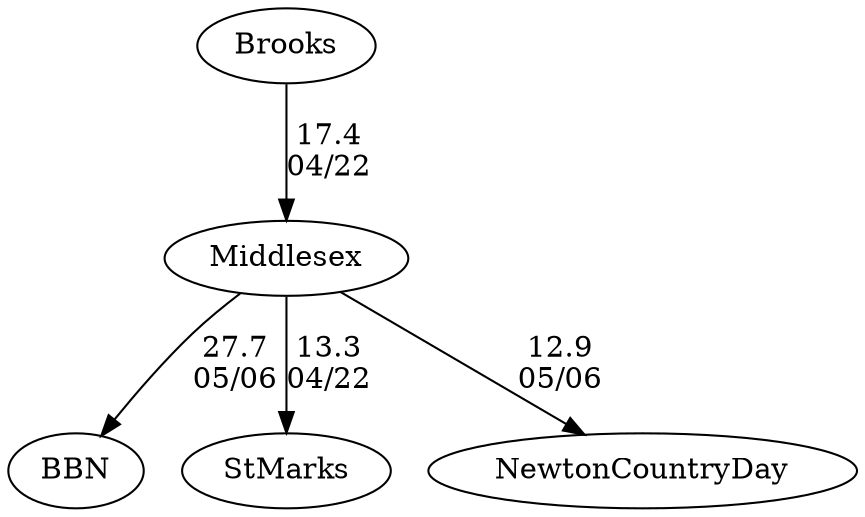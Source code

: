 digraph girls4foursMiddlesex {BBN [URL="girls4foursMiddlesexBBN.html"];StMarks [URL="girls4foursMiddlesexStMarks.html"];Brooks [URL="girls4foursMiddlesexBrooks.html"];Middlesex [URL="girls4foursMiddlesexMiddlesex.html"];NewtonCountryDay [URL="girls4foursMiddlesexNewtonCountryDay.html"];Middlesex -> NewtonCountryDay[label="12.9
05/06", weight="88", tooltip="NEIRA Girls Fours,Middlesex , BBN, NCDS			
Distance: 1500 Conditions: Slight Head wind, that lessened as races went on, some current and water level dropped during races
THanks to BBN and NCDS for racing on a sunny day on the Concord River Comments: Race order, 6,5,2,4,3,1 6th had breakage and a restart, and some missed buoys 
 2nd boats had a delay due to an ill athlete
3rd boat missed a buoy and crossed in front of another crew, but ahead enough to not interfere in progress of that crew, so margin would be less but result not
5,3,2,4 started over the line, 4ht a full length
2 and First had some close oar clashes, but nothing that stopped a boat.
None", URL="http://www.row2k.com/results/resultspage.cfm?UID=1D33A387C25F1B12AA6911D5D7B24BBA&cat=1", random="random"]; 
Middlesex -> BBN[label="27.7
05/06", weight="73", tooltip="NEIRA Girls Fours,Middlesex , BBN, NCDS			
Distance: 1500 Conditions: Slight Head wind, that lessened as races went on, some current and water level dropped during races
THanks to BBN and NCDS for racing on a sunny day on the Concord River Comments: Race order, 6,5,2,4,3,1 6th had breakage and a restart, and some missed buoys 
 2nd boats had a delay due to an ill athlete
3rd boat missed a buoy and crossed in front of another crew, but ahead enough to not interfere in progress of that crew, so margin would be less but result not
5,3,2,4 started over the line, 4ht a full length
2 and First had some close oar clashes, but nothing that stopped a boat.
None", URL="http://www.row2k.com/results/resultspage.cfm?UID=1D33A387C25F1B12AA6911D5D7B24BBA&cat=1", random="random"]; 
Brooks -> Middlesex[label="17.4
04/22", weight="83", tooltip="NEIRA Boys & Girls Fours,St. Marks vs. Brooks and Middlesex			
Distance: 1500m Conditions: A perfect day at Lake Quinsigamund, just gray enough for no pleasure boats and a tailwind that picked up a bit over the course of the racing period. Comments: Race order was G1-B4-G4-B3-G3-B2-G2-B1. Most races started a length over the line except for G2. Thank you to Brooks and Middlesex for coming to Worcester for some great racing.
None", URL="http://www.row2k.com/results/resultspage.cfm?UID=36741E74C58C544410744419A91809EC&cat=5", random="random"]; 
Middlesex -> StMarks[label="13.3
04/22", weight="87", tooltip="NEIRA Boys & Girls Fours,St. Marks vs. Brooks and Middlesex			
Distance: 1500m Conditions: A perfect day at Lake Quinsigamund, just gray enough for no pleasure boats and a tailwind that picked up a bit over the course of the racing period. Comments: Race order was G1-B4-G4-B3-G3-B2-G2-B1. Most races started a length over the line except for G2. Thank you to Brooks and Middlesex for coming to Worcester for some great racing.
None", URL="http://www.row2k.com/results/resultspage.cfm?UID=36741E74C58C544410744419A91809EC&cat=5", random="random"]}